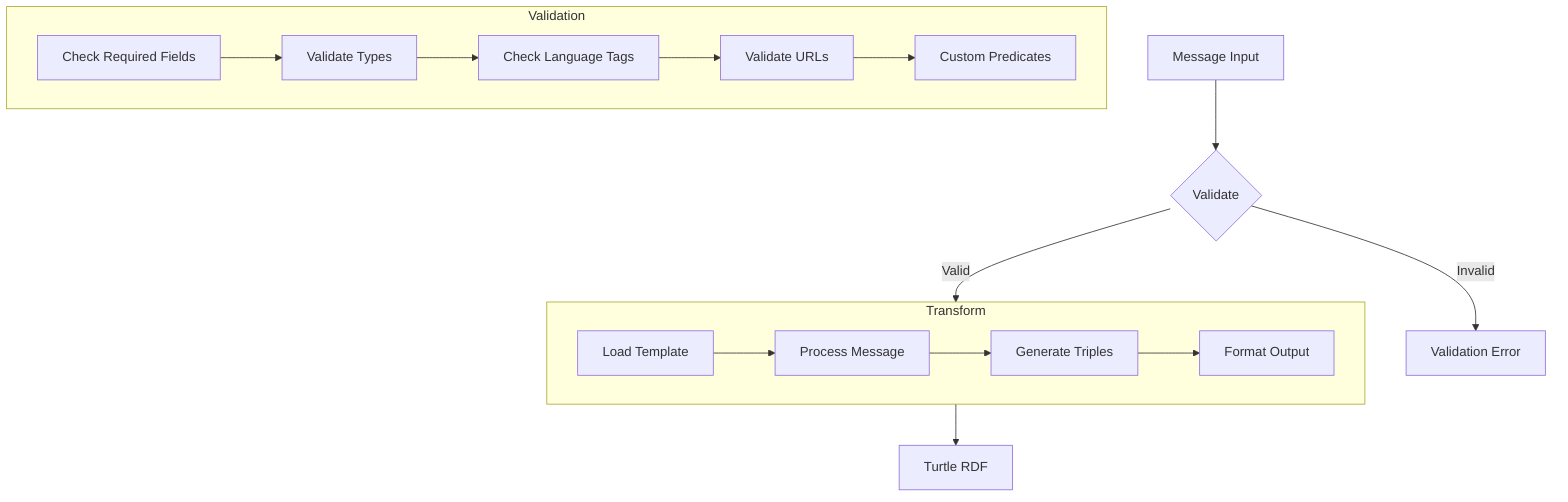 flowchart TB
    Input[Message Input] --> Validate{Validate}
    Validate --> |Invalid| Error[Validation Error]
    Validate --> |Valid| Transform[Transform to RDF]
    
    subgraph Validation
        V1[Check Required Fields] --> V2[Validate Types]
        V2 --> V3[Check Language Tags]
        V3 --> V4[Validate URLs]
        V4 --> V5[Custom Predicates]
    end
    
    subgraph Transform
        T1[Load Template] --> T2[Process Message]
        T2 --> T3[Generate Triples]
        T3 --> T4[Format Output]
    end
    
    Transform --> Output[Turtle RDF]
    
    class Input,Output,Error borderbox
    class Validation,Transform subdomain